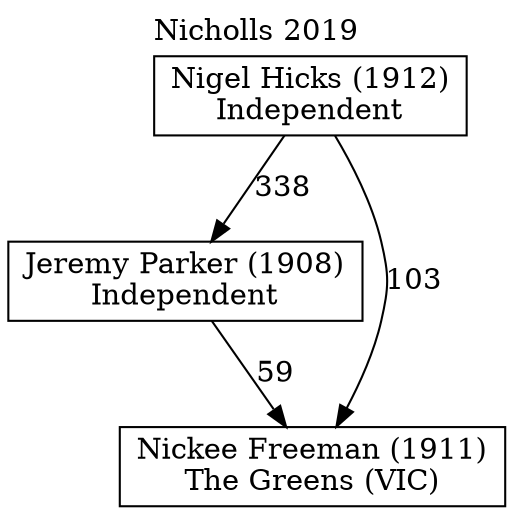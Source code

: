 // House preference flow
digraph "Nickee Freeman (1911)_Nicholls_2019" {
	graph [label="Nicholls 2019" labelloc=t mclimit=10]
	node [shape=box]
	"Jeremy Parker (1908)" [label="Jeremy Parker (1908)
Independent"]
	"Nickee Freeman (1911)" [label="Nickee Freeman (1911)
The Greens (VIC)"]
	"Nigel Hicks (1912)" [label="Nigel Hicks (1912)
Independent"]
	"Jeremy Parker (1908)" -> "Nickee Freeman (1911)" [label=59]
	"Nigel Hicks (1912)" -> "Jeremy Parker (1908)" [label=338]
	"Nigel Hicks (1912)" -> "Nickee Freeman (1911)" [label=103]
}
